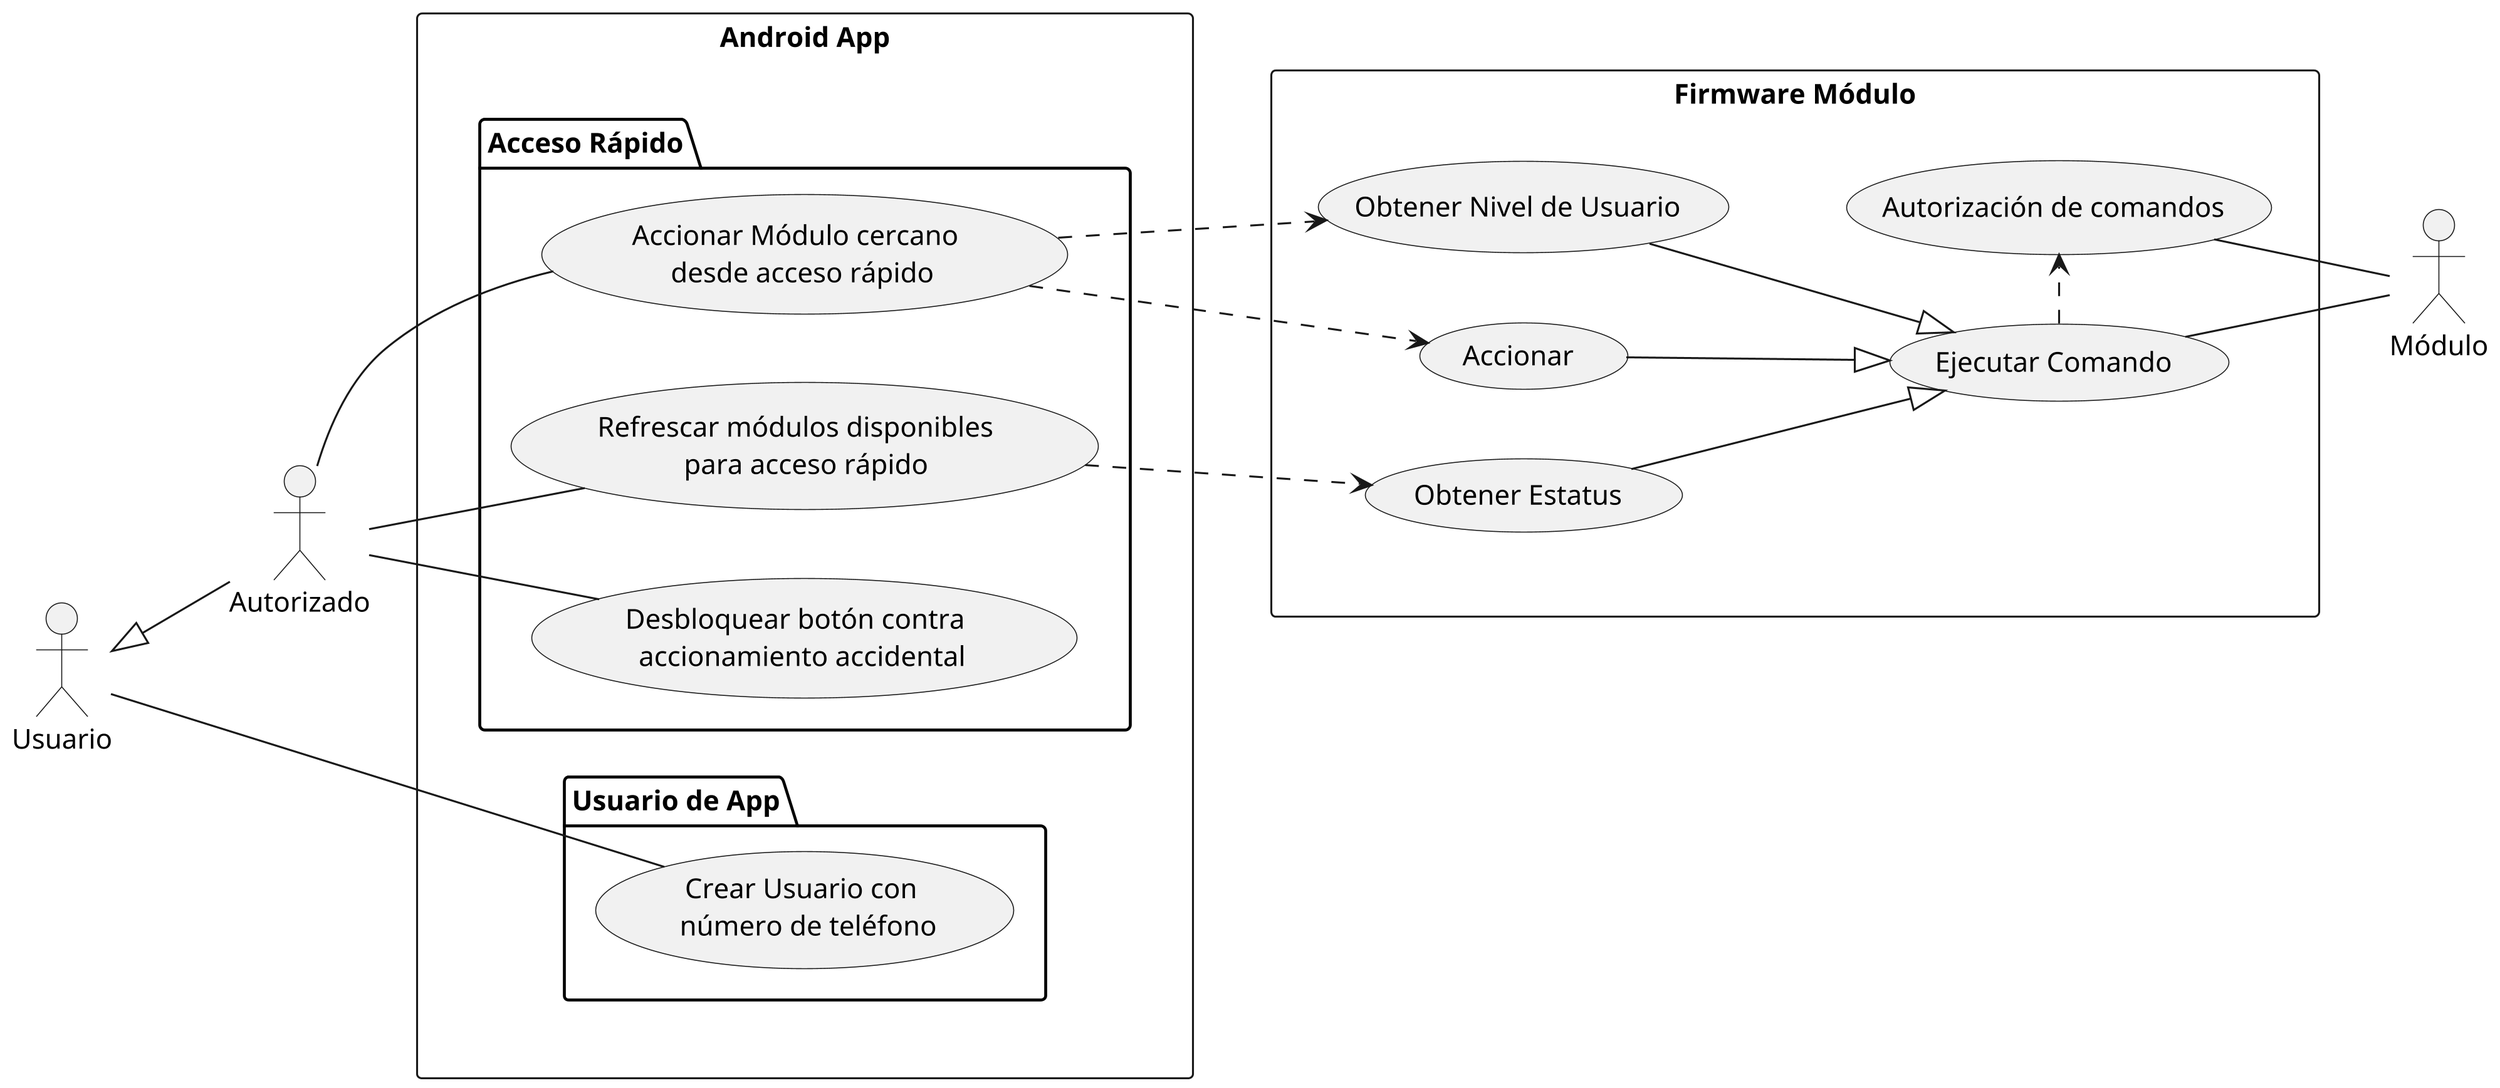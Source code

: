 @startuml USE_notif_appuser
skinparam dpi 300
left to right direction
actor "Usuario" as Usuario
actor "Autorizado" as UComun
rectangle "Android App" as AA{
  package "Usuario de App"{
    usecase "Crear Usuario con \n número de teléfono" as UC1
  }
  package "Acceso Rápido"{
    usecase "Refrescar módulos disponibles \n  para acceso rápido" as UC2
    usecase "Desbloquear botón contra \n accionamiento accidental" as UC3
    usecase "Accionar Módulo cercano \n desde acceso rápido" as UC4
  }
  
}

rectangle "Firmware Módulo" as FM {
    usecase "Ejecutar Comando" as UCF1
    usecase "Autorización de comandos" as UCF2
    usecase "Obtener Nivel de Usuario" as UCF3
    usecase "Accionar" as UCF4
    usecase "Obtener Estatus" as UCF5
}

actor "Módulo" as MOD

AA -[hidden]- FM

UCF1 -- MOD
UCF2 -- MOD

UCF1 .> UCF2
UCF3 --|> UCF1
UCF4 --|> UCF1
UCF5 --|> UCF1

UC4 .right.> UCF3
UC4 .right.> UCF4
UC2 .right.> UCF5

Usuario <|-- UComun

Usuario -- UC1
UComun -- UC2
UComun -- UC3
UComun -- UC4


@enduml
